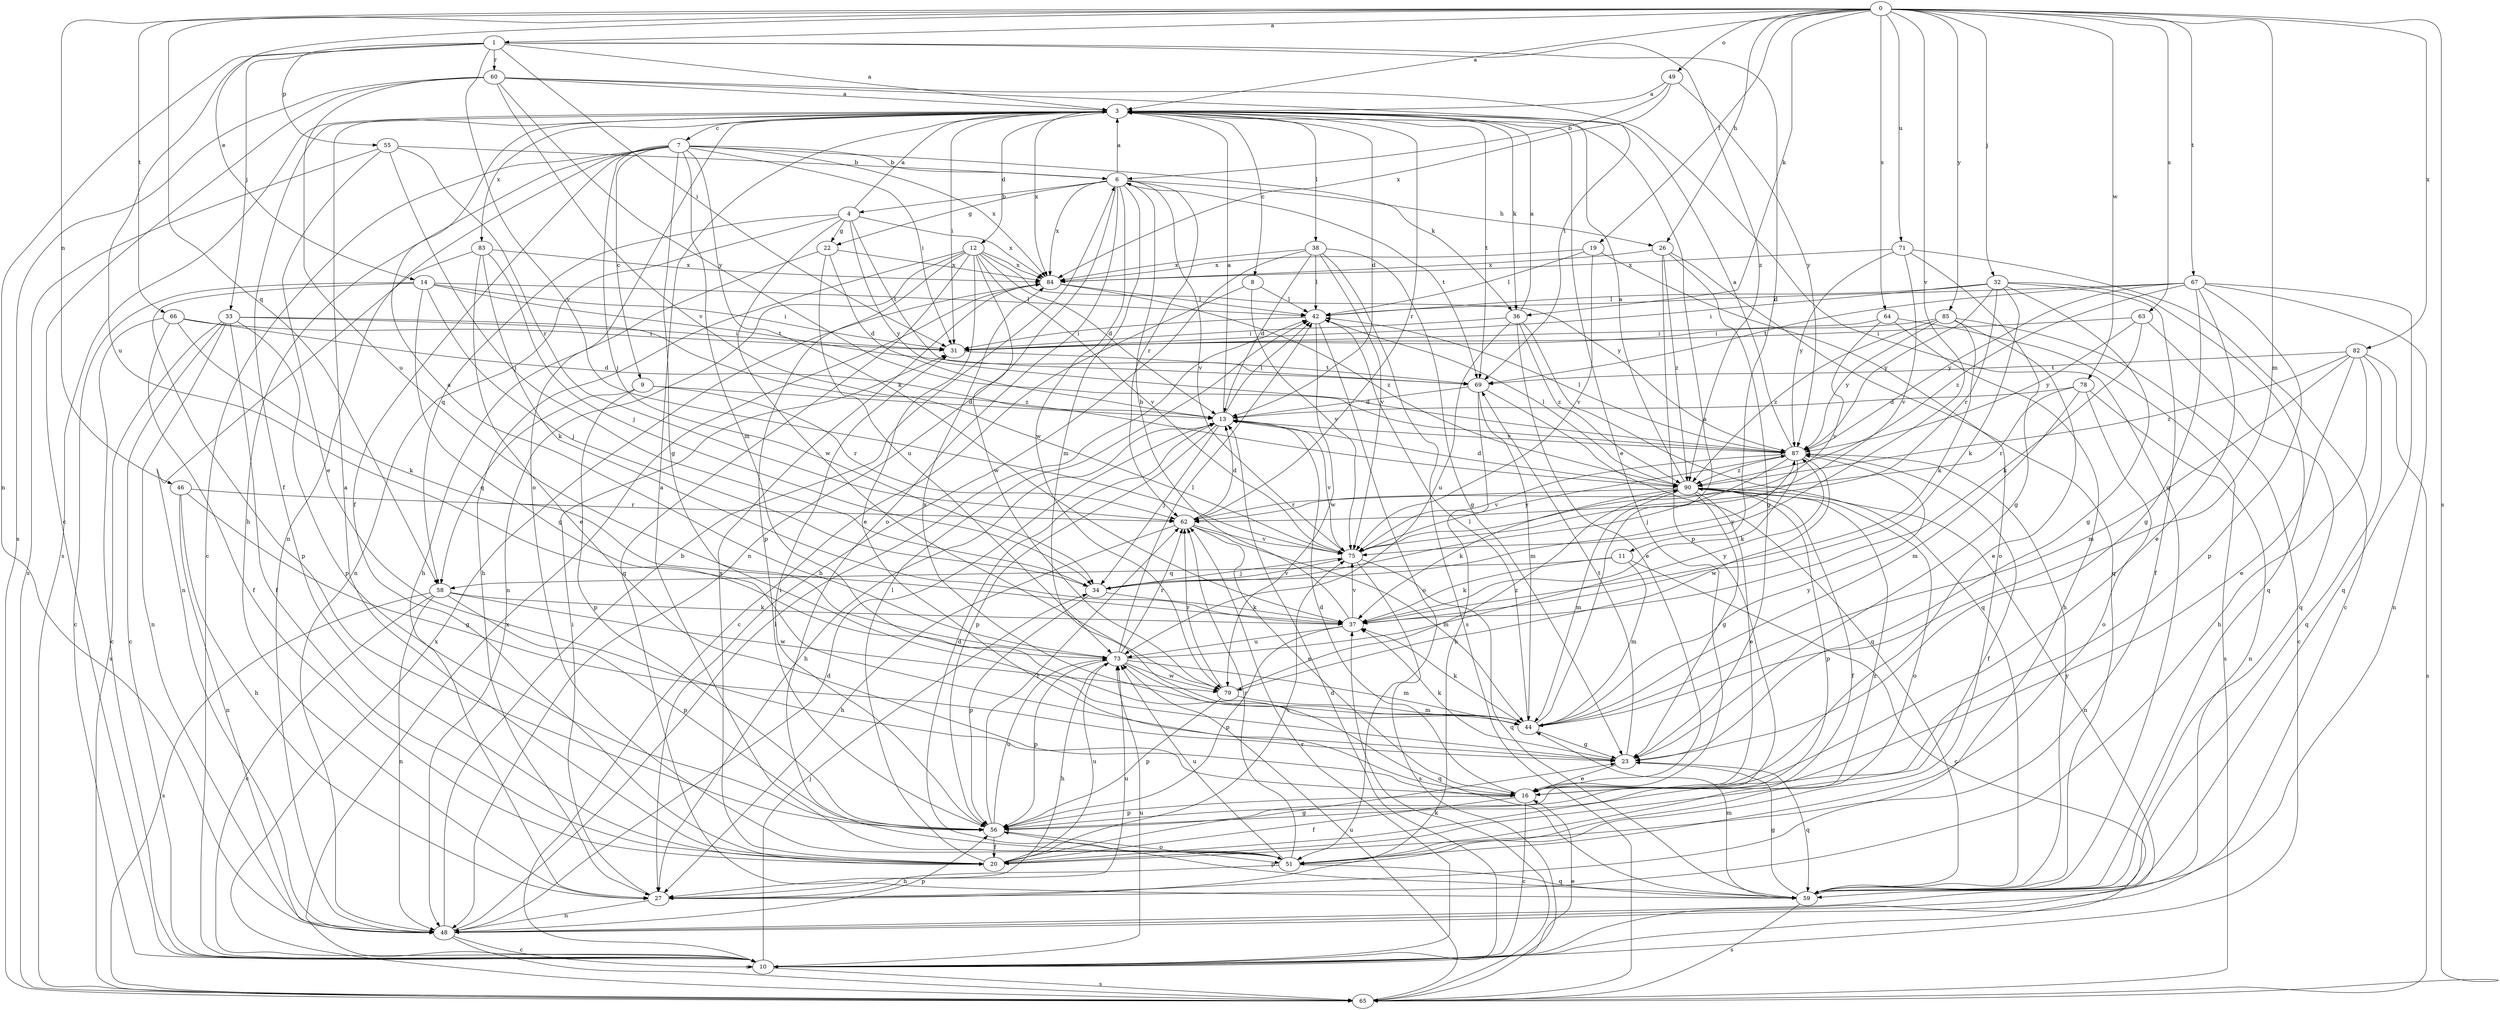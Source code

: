 strict digraph  {
0;
1;
3;
4;
6;
7;
8;
9;
10;
11;
12;
13;
14;
16;
19;
20;
22;
23;
26;
27;
31;
32;
33;
34;
36;
37;
38;
42;
44;
46;
48;
49;
51;
55;
56;
58;
59;
60;
62;
63;
64;
65;
66;
67;
69;
71;
73;
75;
78;
79;
82;
83;
84;
85;
87;
90;
0 -> 1  [label=a];
0 -> 3  [label=a];
0 -> 14  [label=e];
0 -> 19  [label=f];
0 -> 26  [label=h];
0 -> 32  [label=j];
0 -> 36  [label=k];
0 -> 44  [label=m];
0 -> 46  [label=n];
0 -> 49  [label=o];
0 -> 58  [label=q];
0 -> 63  [label=s];
0 -> 64  [label=s];
0 -> 65  [label=s];
0 -> 66  [label=t];
0 -> 67  [label=t];
0 -> 71  [label=u];
0 -> 75  [label=v];
0 -> 78  [label=w];
0 -> 82  [label=x];
0 -> 85  [label=y];
1 -> 3  [label=a];
1 -> 11  [label=d];
1 -> 31  [label=i];
1 -> 33  [label=j];
1 -> 48  [label=n];
1 -> 55  [label=p];
1 -> 60  [label=r];
1 -> 73  [label=u];
1 -> 75  [label=v];
1 -> 90  [label=z];
3 -> 7  [label=c];
3 -> 8  [label=c];
3 -> 12  [label=d];
3 -> 13  [label=d];
3 -> 16  [label=e];
3 -> 20  [label=f];
3 -> 31  [label=i];
3 -> 36  [label=k];
3 -> 38  [label=l];
3 -> 51  [label=o];
3 -> 62  [label=r];
3 -> 65  [label=s];
3 -> 69  [label=t];
3 -> 83  [label=x];
3 -> 84  [label=x];
4 -> 3  [label=a];
4 -> 22  [label=g];
4 -> 48  [label=n];
4 -> 58  [label=q];
4 -> 69  [label=t];
4 -> 79  [label=w];
4 -> 84  [label=x];
4 -> 87  [label=y];
6 -> 3  [label=a];
6 -> 4  [label=b];
6 -> 22  [label=g];
6 -> 26  [label=h];
6 -> 44  [label=m];
6 -> 48  [label=n];
6 -> 51  [label=o];
6 -> 62  [label=r];
6 -> 69  [label=t];
6 -> 75  [label=v];
6 -> 79  [label=w];
6 -> 84  [label=x];
7 -> 6  [label=b];
7 -> 9  [label=c];
7 -> 10  [label=c];
7 -> 20  [label=f];
7 -> 23  [label=g];
7 -> 27  [label=h];
7 -> 31  [label=i];
7 -> 34  [label=j];
7 -> 36  [label=k];
7 -> 37  [label=k];
7 -> 44  [label=m];
7 -> 48  [label=n];
7 -> 84  [label=x];
8 -> 10  [label=c];
8 -> 42  [label=l];
8 -> 75  [label=v];
9 -> 13  [label=d];
9 -> 56  [label=p];
9 -> 58  [label=q];
9 -> 62  [label=r];
10 -> 13  [label=d];
10 -> 16  [label=e];
10 -> 34  [label=j];
10 -> 62  [label=r];
10 -> 65  [label=s];
10 -> 73  [label=u];
10 -> 84  [label=x];
11 -> 10  [label=c];
11 -> 37  [label=k];
11 -> 44  [label=m];
11 -> 58  [label=q];
12 -> 13  [label=d];
12 -> 16  [label=e];
12 -> 27  [label=h];
12 -> 48  [label=n];
12 -> 56  [label=p];
12 -> 59  [label=q];
12 -> 75  [label=v];
12 -> 79  [label=w];
12 -> 84  [label=x];
12 -> 87  [label=y];
13 -> 3  [label=a];
13 -> 27  [label=h];
13 -> 34  [label=j];
13 -> 42  [label=l];
13 -> 56  [label=p];
13 -> 75  [label=v];
13 -> 87  [label=y];
14 -> 10  [label=c];
14 -> 23  [label=g];
14 -> 31  [label=i];
14 -> 34  [label=j];
14 -> 42  [label=l];
14 -> 56  [label=p];
14 -> 69  [label=t];
16 -> 10  [label=c];
16 -> 13  [label=d];
16 -> 20  [label=f];
16 -> 56  [label=p];
19 -> 42  [label=l];
19 -> 51  [label=o];
19 -> 75  [label=v];
19 -> 84  [label=x];
20 -> 3  [label=a];
20 -> 23  [label=g];
20 -> 42  [label=l];
20 -> 73  [label=u];
20 -> 75  [label=v];
20 -> 84  [label=x];
22 -> 13  [label=d];
22 -> 27  [label=h];
22 -> 73  [label=u];
22 -> 84  [label=x];
23 -> 16  [label=e];
23 -> 37  [label=k];
23 -> 59  [label=q];
23 -> 69  [label=t];
26 -> 23  [label=g];
26 -> 56  [label=p];
26 -> 59  [label=q];
26 -> 84  [label=x];
26 -> 90  [label=z];
27 -> 31  [label=i];
27 -> 48  [label=n];
27 -> 73  [label=u];
31 -> 69  [label=t];
32 -> 20  [label=f];
32 -> 23  [label=g];
32 -> 31  [label=i];
32 -> 37  [label=k];
32 -> 42  [label=l];
32 -> 59  [label=q];
32 -> 62  [label=r];
32 -> 87  [label=y];
33 -> 10  [label=c];
33 -> 20  [label=f];
33 -> 31  [label=i];
33 -> 48  [label=n];
33 -> 56  [label=p];
33 -> 65  [label=s];
33 -> 90  [label=z];
34 -> 37  [label=k];
34 -> 56  [label=p];
34 -> 75  [label=v];
34 -> 87  [label=y];
36 -> 3  [label=a];
36 -> 16  [label=e];
36 -> 31  [label=i];
36 -> 59  [label=q];
36 -> 73  [label=u];
36 -> 90  [label=z];
37 -> 6  [label=b];
37 -> 56  [label=p];
37 -> 73  [label=u];
37 -> 75  [label=v];
38 -> 13  [label=d];
38 -> 23  [label=g];
38 -> 27  [label=h];
38 -> 42  [label=l];
38 -> 65  [label=s];
38 -> 75  [label=v];
38 -> 84  [label=x];
42 -> 31  [label=i];
42 -> 51  [label=o];
42 -> 79  [label=w];
44 -> 3  [label=a];
44 -> 23  [label=g];
44 -> 37  [label=k];
44 -> 42  [label=l];
44 -> 84  [label=x];
44 -> 87  [label=y];
46 -> 23  [label=g];
46 -> 27  [label=h];
46 -> 48  [label=n];
46 -> 62  [label=r];
48 -> 6  [label=b];
48 -> 10  [label=c];
48 -> 13  [label=d];
48 -> 42  [label=l];
48 -> 56  [label=p];
48 -> 65  [label=s];
49 -> 3  [label=a];
49 -> 6  [label=b];
49 -> 84  [label=x];
49 -> 87  [label=y];
51 -> 3  [label=a];
51 -> 13  [label=d];
51 -> 27  [label=h];
51 -> 59  [label=q];
51 -> 62  [label=r];
51 -> 73  [label=u];
51 -> 90  [label=z];
55 -> 6  [label=b];
55 -> 16  [label=e];
55 -> 34  [label=j];
55 -> 62  [label=r];
55 -> 65  [label=s];
56 -> 20  [label=f];
56 -> 31  [label=i];
56 -> 51  [label=o];
56 -> 62  [label=r];
56 -> 73  [label=u];
58 -> 10  [label=c];
58 -> 37  [label=k];
58 -> 48  [label=n];
58 -> 56  [label=p];
58 -> 65  [label=s];
58 -> 79  [label=w];
59 -> 23  [label=g];
59 -> 44  [label=m];
59 -> 56  [label=p];
59 -> 65  [label=s];
59 -> 87  [label=y];
60 -> 3  [label=a];
60 -> 10  [label=c];
60 -> 59  [label=q];
60 -> 65  [label=s];
60 -> 69  [label=t];
60 -> 73  [label=u];
60 -> 75  [label=v];
60 -> 87  [label=y];
62 -> 13  [label=d];
62 -> 16  [label=e];
62 -> 27  [label=h];
62 -> 44  [label=m];
62 -> 75  [label=v];
63 -> 31  [label=i];
63 -> 37  [label=k];
63 -> 59  [label=q];
63 -> 87  [label=y];
64 -> 27  [label=h];
64 -> 31  [label=i];
64 -> 65  [label=s];
64 -> 75  [label=v];
65 -> 37  [label=k];
65 -> 73  [label=u];
65 -> 84  [label=x];
66 -> 10  [label=c];
66 -> 13  [label=d];
66 -> 20  [label=f];
66 -> 31  [label=i];
66 -> 37  [label=k];
67 -> 16  [label=e];
67 -> 23  [label=g];
67 -> 42  [label=l];
67 -> 48  [label=n];
67 -> 56  [label=p];
67 -> 59  [label=q];
67 -> 69  [label=t];
67 -> 87  [label=y];
67 -> 90  [label=z];
69 -> 13  [label=d];
69 -> 27  [label=h];
69 -> 44  [label=m];
69 -> 59  [label=q];
71 -> 10  [label=c];
71 -> 23  [label=g];
71 -> 75  [label=v];
71 -> 84  [label=x];
71 -> 87  [label=y];
73 -> 3  [label=a];
73 -> 27  [label=h];
73 -> 42  [label=l];
73 -> 44  [label=m];
73 -> 56  [label=p];
73 -> 59  [label=q];
73 -> 62  [label=r];
73 -> 79  [label=w];
73 -> 87  [label=y];
75 -> 34  [label=j];
75 -> 59  [label=q];
75 -> 65  [label=s];
75 -> 87  [label=y];
78 -> 13  [label=d];
78 -> 44  [label=m];
78 -> 48  [label=n];
78 -> 51  [label=o];
78 -> 62  [label=r];
79 -> 44  [label=m];
79 -> 56  [label=p];
79 -> 62  [label=r];
79 -> 90  [label=z];
82 -> 16  [label=e];
82 -> 27  [label=h];
82 -> 44  [label=m];
82 -> 59  [label=q];
82 -> 65  [label=s];
82 -> 69  [label=t];
82 -> 90  [label=z];
83 -> 16  [label=e];
83 -> 34  [label=j];
83 -> 37  [label=k];
83 -> 48  [label=n];
83 -> 84  [label=x];
84 -> 42  [label=l];
84 -> 90  [label=z];
85 -> 10  [label=c];
85 -> 16  [label=e];
85 -> 31  [label=i];
85 -> 37  [label=k];
85 -> 87  [label=y];
85 -> 90  [label=z];
87 -> 3  [label=a];
87 -> 20  [label=f];
87 -> 34  [label=j];
87 -> 37  [label=k];
87 -> 42  [label=l];
87 -> 75  [label=v];
87 -> 79  [label=w];
87 -> 90  [label=z];
90 -> 3  [label=a];
90 -> 13  [label=d];
90 -> 16  [label=e];
90 -> 20  [label=f];
90 -> 23  [label=g];
90 -> 37  [label=k];
90 -> 42  [label=l];
90 -> 44  [label=m];
90 -> 48  [label=n];
90 -> 51  [label=o];
90 -> 56  [label=p];
90 -> 62  [label=r];
}
